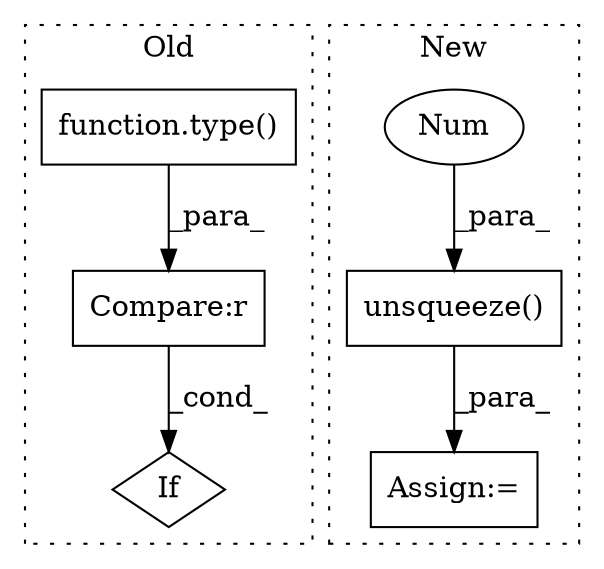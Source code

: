 digraph G {
subgraph cluster0 {
1 [label="function.type()" a="75" s="5613,5627" l="5,1" shape="box"];
5 [label="If" a="96" s="5613" l="0" shape="diamond"];
6 [label="Compare:r" a="40" s="5613" l="23" shape="box"];
label = "Old";
style="dotted";
}
subgraph cluster1 {
2 [label="unsqueeze()" a="75" s="5208,5239" l="16,1" shape="box"];
3 [label="Assign:=" a="68" s="5205" l="3" shape="box"];
4 [label="Num" a="76" s="5238" l="1" shape="ellipse"];
label = "New";
style="dotted";
}
1 -> 6 [label="_para_"];
2 -> 3 [label="_para_"];
4 -> 2 [label="_para_"];
6 -> 5 [label="_cond_"];
}